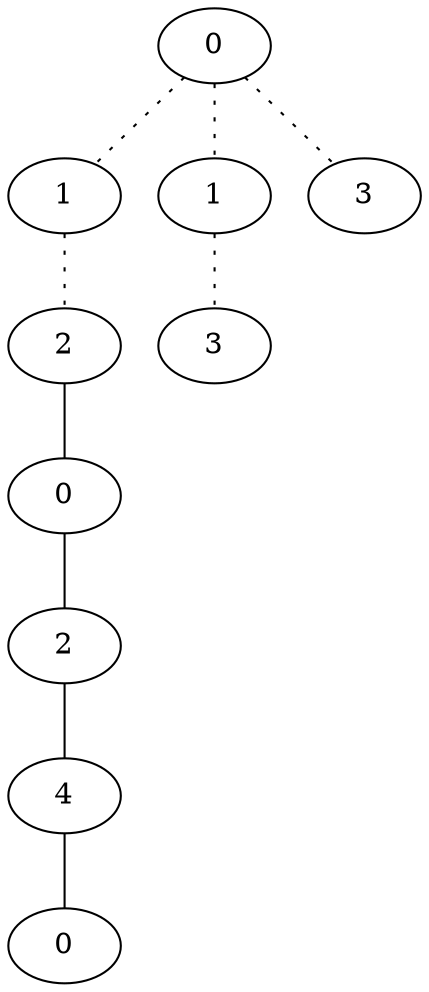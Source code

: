 graph {
a0[label=0];
a1[label=1];
a2[label=2];
a3[label=0];
a4[label=2];
a5[label=4];
a6[label=0];
a7[label=1];
a8[label=3];
a9[label=3];
a0 -- a1 [style=dotted];
a0 -- a7 [style=dotted];
a0 -- a9 [style=dotted];
a1 -- a2 [style=dotted];
a2 -- a3;
a3 -- a4;
a4 -- a5;
a5 -- a6;
a7 -- a8 [style=dotted];
}
